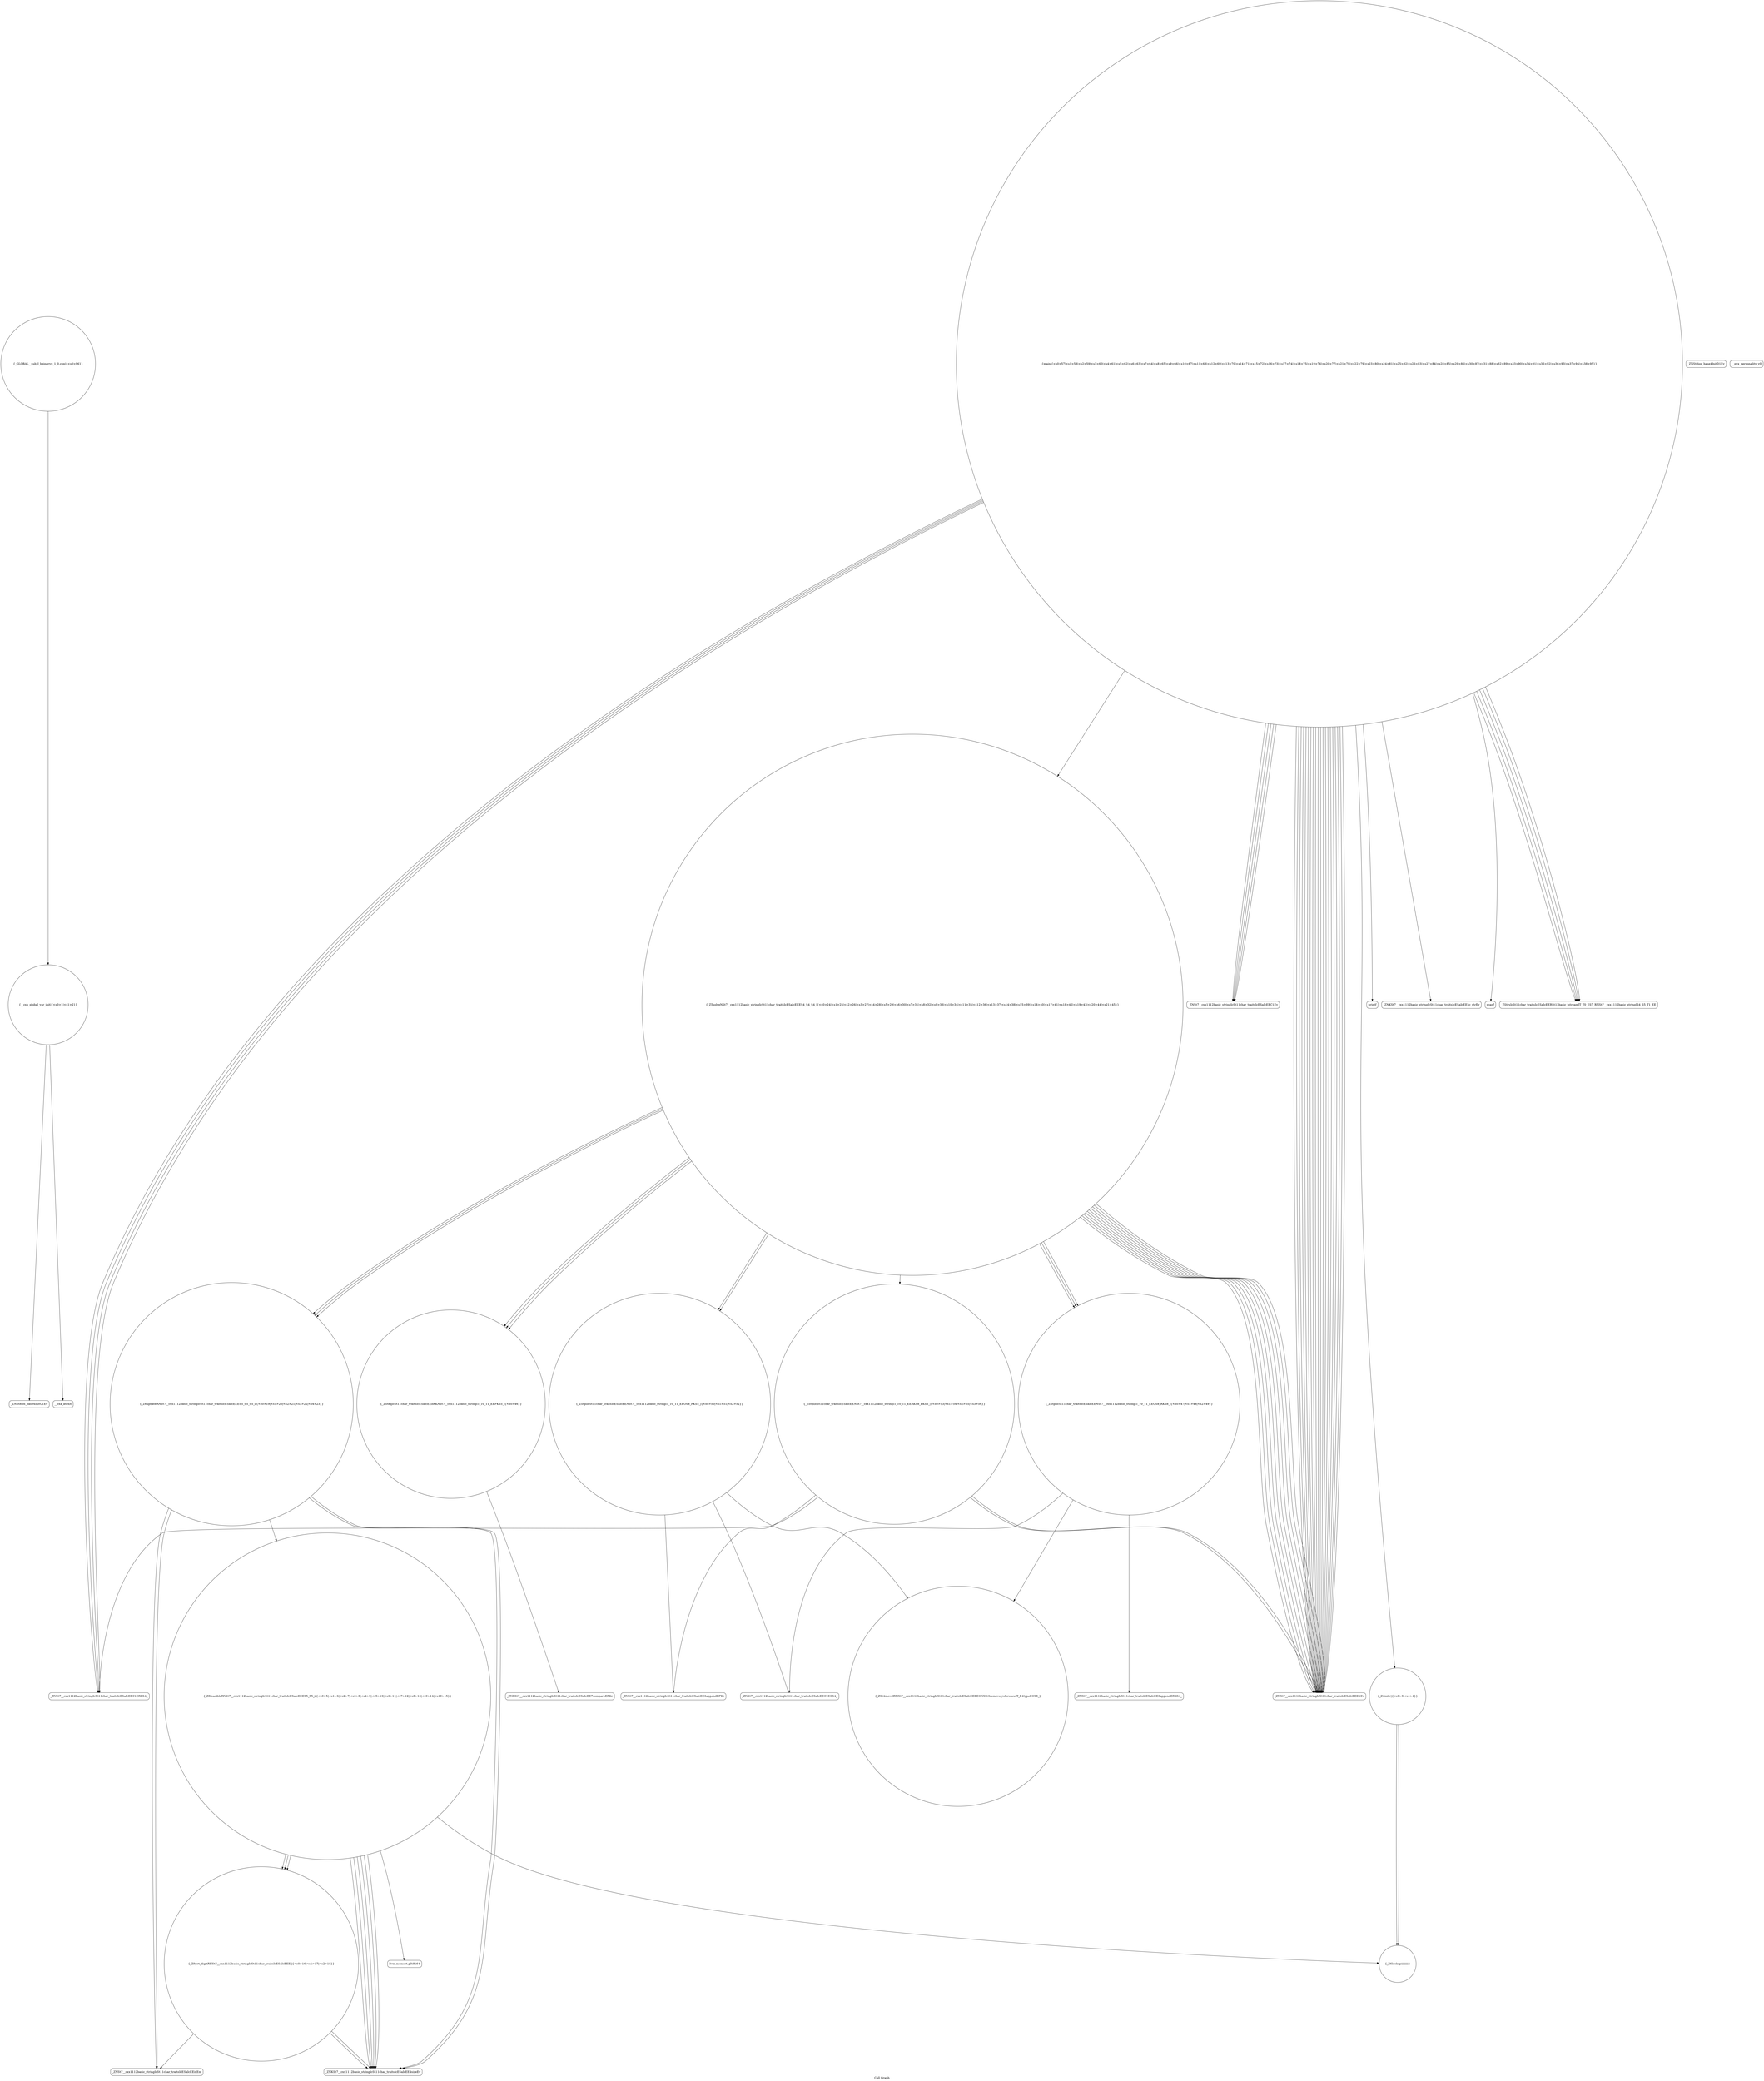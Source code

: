 digraph "Call Graph" {
	label="Call Graph";

	Node0x55dff07b2520 [shape=record,shape=circle,label="{__cxx_global_var_init|{<s0>1|<s1>2}}"];
	Node0x55dff07b2520:s0 -> Node0x55dff07b29b0[color=black];
	Node0x55dff07b2520:s1 -> Node0x55dff07b2ab0[color=black];
	Node0x55dff07b3630 [shape=record,shape=Mrecord,label="{_ZNSt7__cxx1112basic_stringIcSt11char_traitsIcESaIcEE6appendEPKc}"];
	Node0x55dff07b2cb0 [shape=record,shape=Mrecord,label="{llvm.memset.p0i8.i64}"];
	Node0x55dff07b3030 [shape=record,shape=circle,label="{_ZStplIcSt11char_traitsIcESaIcEENSt7__cxx1112basic_stringIT_T0_T1_EEOS8_RKS8_|{<s0>47|<s1>48|<s2>49}}"];
	Node0x55dff07b3030:s0 -> Node0x55dff07b37b0[color=black];
	Node0x55dff07b3030:s1 -> Node0x55dff07b3730[color=black];
	Node0x55dff07b3030:s2 -> Node0x55dff07b3830[color=black];
	Node0x55dff07b33b0 [shape=record,shape=Mrecord,label="{_ZNSt7__cxx1112basic_stringIcSt11char_traitsIcESaIcEEC1Ev}"];
	Node0x55dff07b2a30 [shape=record,shape=Mrecord,label="{_ZNSt8ios_base4InitD1Ev}"];
	Node0x55dff07b3730 [shape=record,shape=circle,label="{_ZSt4moveIRNSt7__cxx1112basic_stringIcSt11char_traitsIcESaIcEEEEONSt16remove_referenceIT_E4typeEOS8_}"];
	Node0x55dff07b2db0 [shape=record,shape=Mrecord,label="{_ZNKSt7__cxx1112basic_stringIcSt11char_traitsIcESaIcEE4sizeEv}"];
	Node0x55dff07b3130 [shape=record,shape=circle,label="{_ZStplIcSt11char_traitsIcESaIcEENSt7__cxx1112basic_stringIT_T0_T1_EERKS8_PKS5_|{<s0>53|<s1>54|<s2>55|<s3>56}}"];
	Node0x55dff07b3130:s0 -> Node0x55dff07b3530[color=black];
	Node0x55dff07b3130:s1 -> Node0x55dff07b3630[color=black];
	Node0x55dff07b3130:s2 -> Node0x55dff07b3230[color=black];
	Node0x55dff07b3130:s3 -> Node0x55dff07b3230[color=black];
	Node0x55dff07b34b0 [shape=record,shape=Mrecord,label="{printf}"];
	Node0x55dff07b2b30 [shape=record,shape=circle,label="{_Z4initv|{<s0>3|<s1>4}}"];
	Node0x55dff07b2b30:s0 -> Node0x55dff07b2bb0[color=black];
	Node0x55dff07b2b30:s1 -> Node0x55dff07b2bb0[color=black];
	Node0x55dff07b3830 [shape=record,shape=Mrecord,label="{_ZNSt7__cxx1112basic_stringIcSt11char_traitsIcESaIcEEC1EOS4_}"];
	Node0x55dff07b2eb0 [shape=record,shape=Mrecord,label="{_ZNSt7__cxx1112basic_stringIcSt11char_traitsIcESaIcEEixEm}"];
	Node0x55dff07b3230 [shape=record,shape=Mrecord,label="{_ZNSt7__cxx1112basic_stringIcSt11char_traitsIcESaIcEED1Ev}"];
	Node0x55dff07b35b0 [shape=record,shape=Mrecord,label="{_ZNKSt7__cxx1112basic_stringIcSt11char_traitsIcESaIcEE5c_strEv}"];
	Node0x55dff07b2c30 [shape=record,shape=circle,label="{_Z8feasibleRNSt7__cxx1112basic_stringIcSt11char_traitsIcESaIcEEES5_S5_i|{<s0>5|<s1>6|<s2>7|<s3>8|<s4>9|<s5>10|<s6>11|<s7>12|<s8>13|<s9>14|<s10>15}}"];
	Node0x55dff07b2c30:s0 -> Node0x55dff07b2cb0[color=black];
	Node0x55dff07b2c30:s1 -> Node0x55dff07b2d30[color=black];
	Node0x55dff07b2c30:s2 -> Node0x55dff07b2d30[color=black];
	Node0x55dff07b2c30:s3 -> Node0x55dff07b2d30[color=black];
	Node0x55dff07b2c30:s4 -> Node0x55dff07b2db0[color=black];
	Node0x55dff07b2c30:s5 -> Node0x55dff07b2db0[color=black];
	Node0x55dff07b2c30:s6 -> Node0x55dff07b2db0[color=black];
	Node0x55dff07b2c30:s7 -> Node0x55dff07b2db0[color=black];
	Node0x55dff07b2c30:s8 -> Node0x55dff07b2db0[color=black];
	Node0x55dff07b2c30:s9 -> Node0x55dff07b2db0[color=black];
	Node0x55dff07b2c30:s10 -> Node0x55dff07b2bb0[color=black];
	Node0x55dff07b2fb0 [shape=record,shape=circle,label="{_ZSteqIcSt11char_traitsIcESaIcEEbRKNSt7__cxx1112basic_stringIT_T0_T1_EEPKS5_|{<s0>46}}"];
	Node0x55dff07b2fb0:s0 -> Node0x55dff07b36b0[color=black];
	Node0x55dff07b3330 [shape=record,shape=Mrecord,label="{scanf}"];
	Node0x55dff07b29b0 [shape=record,shape=Mrecord,label="{_ZNSt8ios_base4InitC1Ev}"];
	Node0x55dff07b36b0 [shape=record,shape=Mrecord,label="{_ZNKSt7__cxx1112basic_stringIcSt11char_traitsIcESaIcEE7compareEPKc}"];
	Node0x55dff07b2d30 [shape=record,shape=circle,label="{_Z9get_digitRNSt7__cxx1112basic_stringIcSt11char_traitsIcESaIcEEEi|{<s0>16|<s1>17|<s2>18}}"];
	Node0x55dff07b2d30:s0 -> Node0x55dff07b2db0[color=black];
	Node0x55dff07b2d30:s1 -> Node0x55dff07b2db0[color=black];
	Node0x55dff07b2d30:s2 -> Node0x55dff07b2eb0[color=black];
	Node0x55dff07b30b0 [shape=record,shape=circle,label="{_ZStplIcSt11char_traitsIcESaIcEENSt7__cxx1112basic_stringIT_T0_T1_EEOS8_PKS5_|{<s0>50|<s1>51|<s2>52}}"];
	Node0x55dff07b30b0:s0 -> Node0x55dff07b3630[color=black];
	Node0x55dff07b30b0:s1 -> Node0x55dff07b3730[color=black];
	Node0x55dff07b30b0:s2 -> Node0x55dff07b3830[color=black];
	Node0x55dff07b3430 [shape=record,shape=Mrecord,label="{_ZStrsIcSt11char_traitsIcESaIcEERSt13basic_istreamIT_T0_ES7_RNSt7__cxx1112basic_stringIS4_S5_T1_EE}"];
	Node0x55dff07b2ab0 [shape=record,shape=Mrecord,label="{__cxa_atexit}"];
	Node0x55dff07b37b0 [shape=record,shape=Mrecord,label="{_ZNSt7__cxx1112basic_stringIcSt11char_traitsIcESaIcEE6appendERKS4_}"];
	Node0x55dff07b2e30 [shape=record,shape=circle,label="{_Z6updateRNSt7__cxx1112basic_stringIcSt11char_traitsIcESaIcEEES5_S5_S5_i|{<s0>19|<s1>20|<s2>21|<s3>22|<s4>23}}"];
	Node0x55dff07b2e30:s0 -> Node0x55dff07b2db0[color=black];
	Node0x55dff07b2e30:s1 -> Node0x55dff07b2eb0[color=black];
	Node0x55dff07b2e30:s2 -> Node0x55dff07b2db0[color=black];
	Node0x55dff07b2e30:s3 -> Node0x55dff07b2eb0[color=black];
	Node0x55dff07b2e30:s4 -> Node0x55dff07b2c30[color=black];
	Node0x55dff07b31b0 [shape=record,shape=Mrecord,label="{__gxx_personality_v0}"];
	Node0x55dff07b3530 [shape=record,shape=Mrecord,label="{_ZNSt7__cxx1112basic_stringIcSt11char_traitsIcESaIcEEC1ERKS4_}"];
	Node0x55dff07b2bb0 [shape=record,shape=circle,label="{_Z6lookupiiiiiiii}"];
	Node0x55dff07b38b0 [shape=record,shape=circle,label="{_GLOBAL__sub_I_beingryu_1_0.cpp|{<s0>96}}"];
	Node0x55dff07b38b0:s0 -> Node0x55dff07b2520[color=black];
	Node0x55dff07b2f30 [shape=record,shape=circle,label="{_Z5solveNSt7__cxx1112basic_stringIcSt11char_traitsIcESaIcEEES4_S4_S4_|{<s0>24|<s1>25|<s2>26|<s3>27|<s4>28|<s5>29|<s6>30|<s7>31|<s8>32|<s9>33|<s10>34|<s11>35|<s12>36|<s13>37|<s14>38|<s15>39|<s16>40|<s17>41|<s18>42|<s19>43|<s20>44|<s21>45}}"];
	Node0x55dff07b2f30:s0 -> Node0x55dff07b2fb0[color=black];
	Node0x55dff07b2f30:s1 -> Node0x55dff07b2e30[color=black];
	Node0x55dff07b2f30:s2 -> Node0x55dff07b2fb0[color=black];
	Node0x55dff07b2f30:s3 -> Node0x55dff07b2e30[color=black];
	Node0x55dff07b2f30:s4 -> Node0x55dff07b2fb0[color=black];
	Node0x55dff07b2f30:s5 -> Node0x55dff07b2e30[color=black];
	Node0x55dff07b2f30:s6 -> Node0x55dff07b3130[color=black];
	Node0x55dff07b2f30:s7 -> Node0x55dff07b3030[color=black];
	Node0x55dff07b2f30:s8 -> Node0x55dff07b30b0[color=black];
	Node0x55dff07b2f30:s9 -> Node0x55dff07b3030[color=black];
	Node0x55dff07b2f30:s10 -> Node0x55dff07b30b0[color=black];
	Node0x55dff07b2f30:s11 -> Node0x55dff07b3030[color=black];
	Node0x55dff07b2f30:s12 -> Node0x55dff07b3230[color=black];
	Node0x55dff07b2f30:s13 -> Node0x55dff07b3230[color=black];
	Node0x55dff07b2f30:s14 -> Node0x55dff07b3230[color=black];
	Node0x55dff07b2f30:s15 -> Node0x55dff07b3230[color=black];
	Node0x55dff07b2f30:s16 -> Node0x55dff07b3230[color=black];
	Node0x55dff07b2f30:s17 -> Node0x55dff07b3230[color=black];
	Node0x55dff07b2f30:s18 -> Node0x55dff07b3230[color=black];
	Node0x55dff07b2f30:s19 -> Node0x55dff07b3230[color=black];
	Node0x55dff07b2f30:s20 -> Node0x55dff07b3230[color=black];
	Node0x55dff07b2f30:s21 -> Node0x55dff07b3230[color=black];
	Node0x55dff07b32b0 [shape=record,shape=circle,label="{main|{<s0>57|<s1>58|<s2>59|<s3>60|<s4>61|<s5>62|<s6>63|<s7>64|<s8>65|<s9>66|<s10>67|<s11>68|<s12>69|<s13>70|<s14>71|<s15>72|<s16>73|<s17>74|<s18>75|<s19>76|<s20>77|<s21>78|<s22>79|<s23>80|<s24>81|<s25>82|<s26>83|<s27>84|<s28>85|<s29>86|<s30>87|<s31>88|<s32>89|<s33>90|<s34>91|<s35>92|<s36>93|<s37>94|<s38>95}}"];
	Node0x55dff07b32b0:s0 -> Node0x55dff07b2b30[color=black];
	Node0x55dff07b32b0:s1 -> Node0x55dff07b3330[color=black];
	Node0x55dff07b32b0:s2 -> Node0x55dff07b33b0[color=black];
	Node0x55dff07b32b0:s3 -> Node0x55dff07b33b0[color=black];
	Node0x55dff07b32b0:s4 -> Node0x55dff07b33b0[color=black];
	Node0x55dff07b32b0:s5 -> Node0x55dff07b33b0[color=black];
	Node0x55dff07b32b0:s6 -> Node0x55dff07b33b0[color=black];
	Node0x55dff07b32b0:s7 -> Node0x55dff07b3430[color=black];
	Node0x55dff07b32b0:s8 -> Node0x55dff07b3430[color=black];
	Node0x55dff07b32b0:s9 -> Node0x55dff07b3430[color=black];
	Node0x55dff07b32b0:s10 -> Node0x55dff07b3430[color=black];
	Node0x55dff07b32b0:s11 -> Node0x55dff07b3430[color=black];
	Node0x55dff07b32b0:s12 -> Node0x55dff07b3530[color=black];
	Node0x55dff07b32b0:s13 -> Node0x55dff07b3530[color=black];
	Node0x55dff07b32b0:s14 -> Node0x55dff07b3530[color=black];
	Node0x55dff07b32b0:s15 -> Node0x55dff07b3530[color=black];
	Node0x55dff07b32b0:s16 -> Node0x55dff07b2f30[color=black];
	Node0x55dff07b32b0:s17 -> Node0x55dff07b35b0[color=black];
	Node0x55dff07b32b0:s18 -> Node0x55dff07b34b0[color=black];
	Node0x55dff07b32b0:s19 -> Node0x55dff07b3230[color=black];
	Node0x55dff07b32b0:s20 -> Node0x55dff07b3230[color=black];
	Node0x55dff07b32b0:s21 -> Node0x55dff07b3230[color=black];
	Node0x55dff07b32b0:s22 -> Node0x55dff07b3230[color=black];
	Node0x55dff07b32b0:s23 -> Node0x55dff07b3230[color=black];
	Node0x55dff07b32b0:s24 -> Node0x55dff07b3230[color=black];
	Node0x55dff07b32b0:s25 -> Node0x55dff07b3230[color=black];
	Node0x55dff07b32b0:s26 -> Node0x55dff07b3230[color=black];
	Node0x55dff07b32b0:s27 -> Node0x55dff07b3230[color=black];
	Node0x55dff07b32b0:s28 -> Node0x55dff07b3230[color=black];
	Node0x55dff07b32b0:s29 -> Node0x55dff07b3230[color=black];
	Node0x55dff07b32b0:s30 -> Node0x55dff07b3230[color=black];
	Node0x55dff07b32b0:s31 -> Node0x55dff07b3230[color=black];
	Node0x55dff07b32b0:s32 -> Node0x55dff07b3230[color=black];
	Node0x55dff07b32b0:s33 -> Node0x55dff07b3230[color=black];
	Node0x55dff07b32b0:s34 -> Node0x55dff07b3230[color=black];
	Node0x55dff07b32b0:s35 -> Node0x55dff07b3230[color=black];
	Node0x55dff07b32b0:s36 -> Node0x55dff07b3230[color=black];
	Node0x55dff07b32b0:s37 -> Node0x55dff07b3230[color=black];
	Node0x55dff07b32b0:s38 -> Node0x55dff07b3230[color=black];
}
